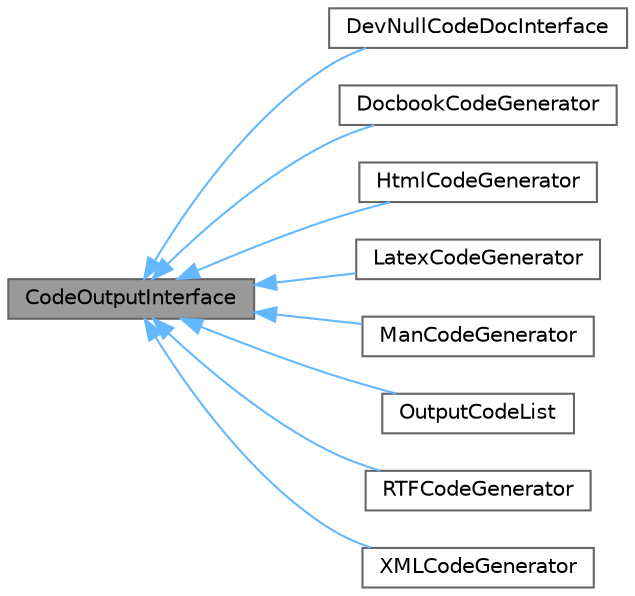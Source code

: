 digraph "CodeOutputInterface"
{
 // INTERACTIVE_SVG=YES
 // LATEX_PDF_SIZE
  bgcolor="transparent";
  edge [fontname=Helvetica,fontsize=10,labelfontname=Helvetica,labelfontsize=10];
  node [fontname=Helvetica,fontsize=10,shape=box,height=0.2,width=0.4];
  rankdir="LR";
  Node1 [label="CodeOutputInterface",height=0.2,width=0.4,color="gray40", fillcolor="grey60", style="filled", fontcolor="black",tooltip="Output interface for code parser."];
  Node1 -> Node2 [dir="back",color="steelblue1",style="solid"];
  Node2 [label="DevNullCodeDocInterface",height=0.2,width=0.4,color="gray40", fillcolor="white", style="filled",URL="$dd/d8a/class_dev_null_code_doc_interface.html",tooltip="Class implementing CodeOutputInterface by throwing away everything."];
  Node1 -> Node3 [dir="back",color="steelblue1",style="solid"];
  Node3 [label="DocbookCodeGenerator",height=0.2,width=0.4,color="gray40", fillcolor="white", style="filled",URL="$d7/d80/class_docbook_code_generator.html",tooltip=" "];
  Node1 -> Node4 [dir="back",color="steelblue1",style="solid"];
  Node4 [label="HtmlCodeGenerator",height=0.2,width=0.4,color="gray40", fillcolor="white", style="filled",URL="$da/db6/class_html_code_generator.html",tooltip="Generator for HTML code fragments."];
  Node1 -> Node5 [dir="back",color="steelblue1",style="solid"];
  Node5 [label="LatexCodeGenerator",height=0.2,width=0.4,color="gray40", fillcolor="white", style="filled",URL="$d0/d37/class_latex_code_generator.html",tooltip="Generator for LaTeX code fragments."];
  Node1 -> Node6 [dir="back",color="steelblue1",style="solid"];
  Node6 [label="ManCodeGenerator",height=0.2,width=0.4,color="gray40", fillcolor="white", style="filled",URL="$db/d92/class_man_code_generator.html",tooltip="Generator for Man page code fragments."];
  Node1 -> Node7 [dir="back",color="steelblue1",style="solid"];
  Node7 [label="OutputCodeList",height=0.2,width=0.4,color="gray40", fillcolor="white", style="filled",URL="$db/d8e/class_output_code_list.html",tooltip=" "];
  Node1 -> Node8 [dir="back",color="steelblue1",style="solid"];
  Node8 [label="RTFCodeGenerator",height=0.2,width=0.4,color="gray40", fillcolor="white", style="filled",URL="$d2/df7/class_r_t_f_code_generator.html",tooltip="Generator for RTF code fragments."];
  Node1 -> Node9 [dir="back",color="steelblue1",style="solid"];
  Node9 [label="XMLCodeGenerator",height=0.2,width=0.4,color="gray40", fillcolor="white", style="filled",URL="$dd/d66/class_x_m_l_code_generator.html",tooltip=" "];
}
